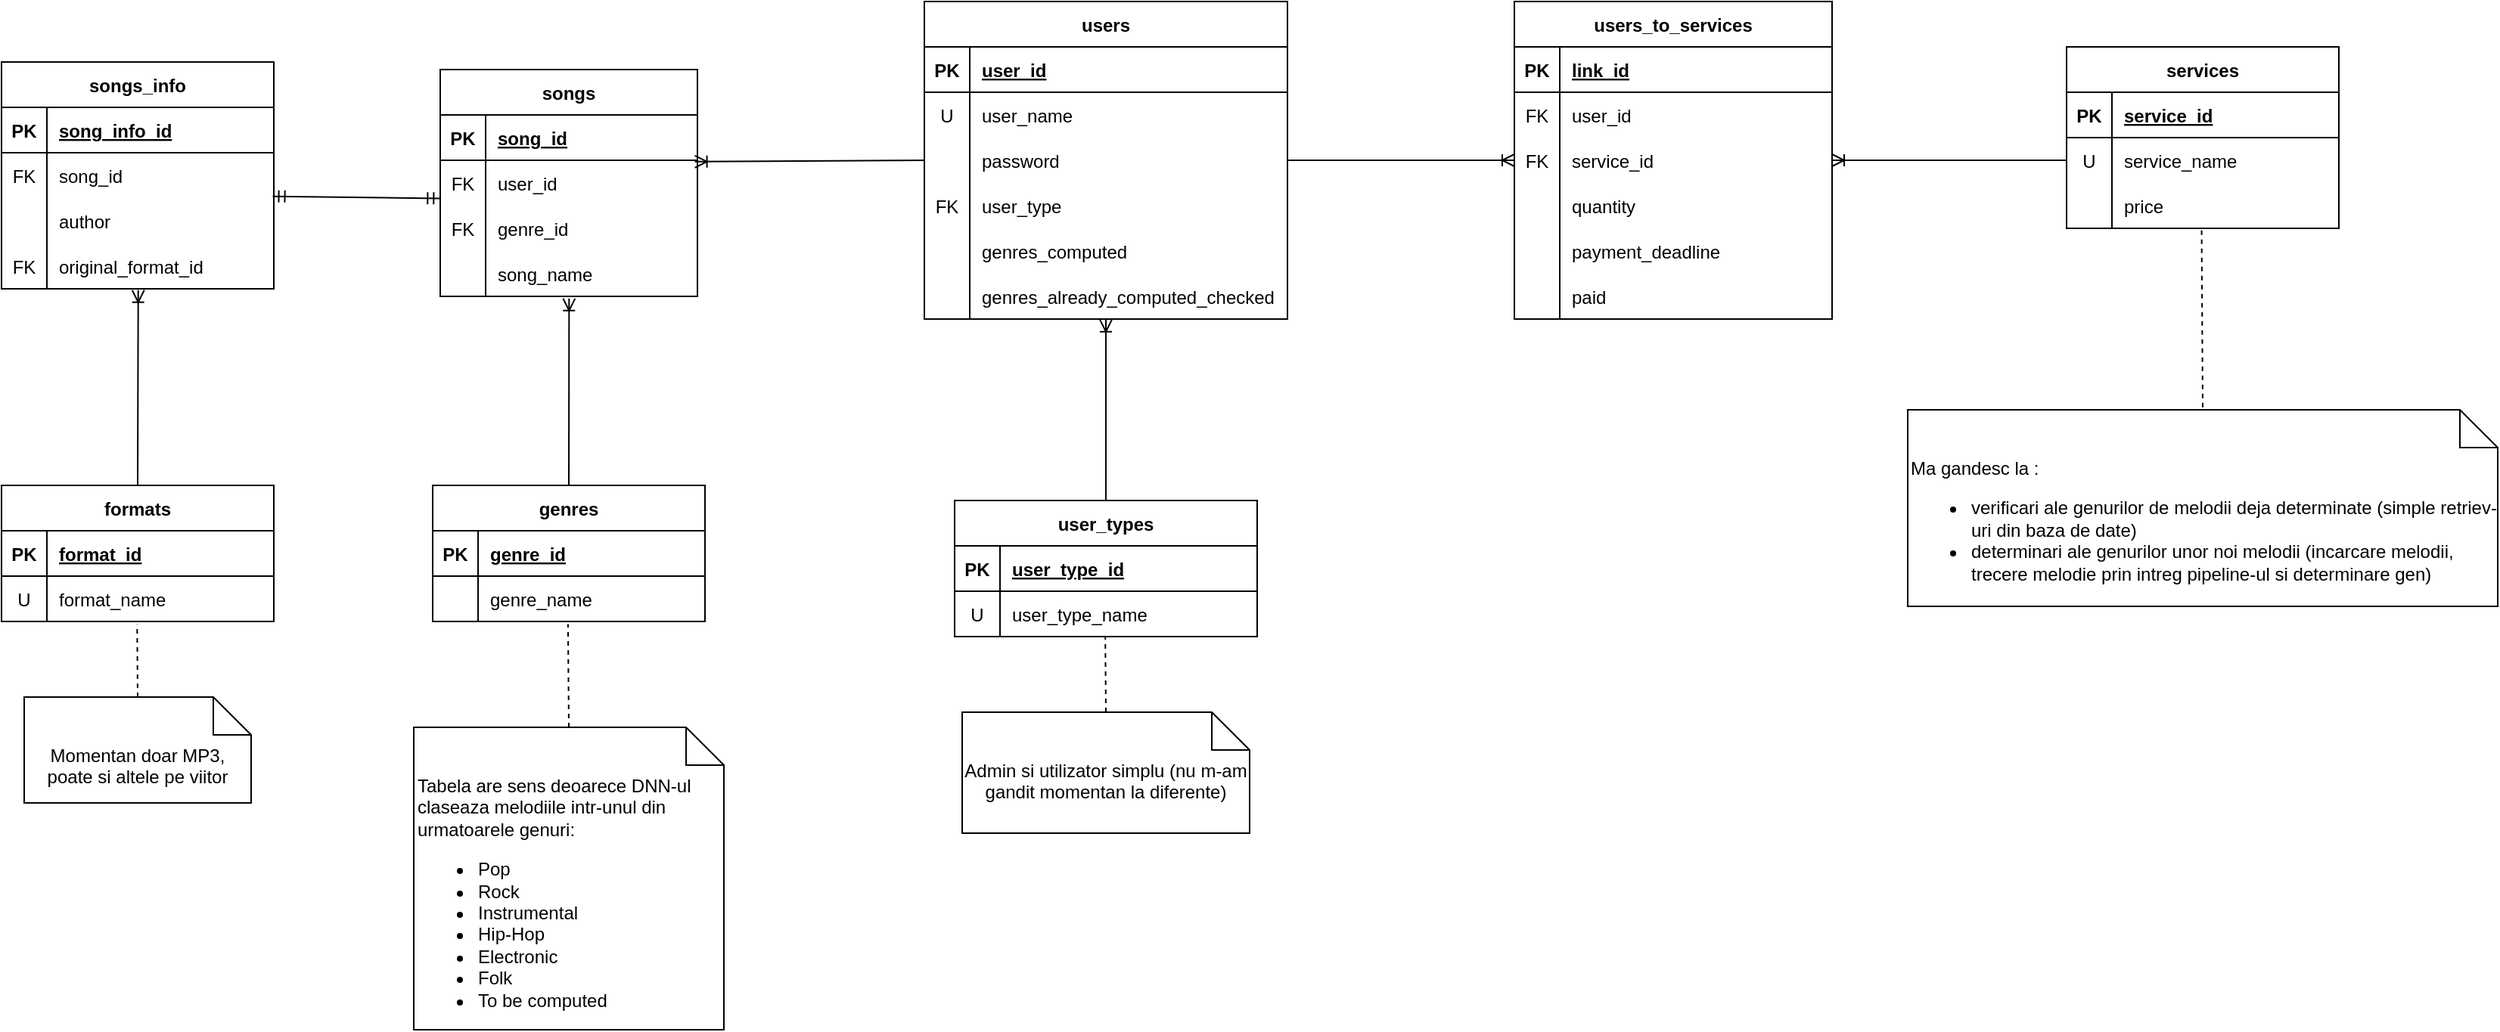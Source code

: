<mxfile version="20.3.0" type="device"><diagram id="JMRJf9_zmXAl0gdmC9HU" name="Page-1"><mxGraphModel dx="1637" dy="738" grid="1" gridSize="10" guides="1" tooltips="1" connect="1" arrows="1" fold="1" page="0" pageScale="1" pageWidth="850" pageHeight="1100" math="0" shadow="0"><root><mxCell id="0"/><mxCell id="1" parent="0"/><mxCell id="nelAM0pj2nISIEbqVfaM-6" value="users" style="shape=table;startSize=30;container=1;collapsible=1;childLayout=tableLayout;fixedRows=1;rowLines=0;fontStyle=1;align=center;resizeLast=1;" parent="1" vertex="1"><mxGeometry x="360" y="230" width="240" height="210" as="geometry"/></mxCell><mxCell id="nelAM0pj2nISIEbqVfaM-7" value="" style="shape=tableRow;horizontal=0;startSize=0;swimlaneHead=0;swimlaneBody=0;fillColor=none;collapsible=0;dropTarget=0;points=[[0,0.5],[1,0.5]];portConstraint=eastwest;top=0;left=0;right=0;bottom=1;" parent="nelAM0pj2nISIEbqVfaM-6" vertex="1"><mxGeometry y="30" width="240" height="30" as="geometry"/></mxCell><mxCell id="nelAM0pj2nISIEbqVfaM-8" value="PK" style="shape=partialRectangle;connectable=0;fillColor=none;top=0;left=0;bottom=0;right=0;fontStyle=1;overflow=hidden;" parent="nelAM0pj2nISIEbqVfaM-7" vertex="1"><mxGeometry width="30" height="30" as="geometry"><mxRectangle width="30" height="30" as="alternateBounds"/></mxGeometry></mxCell><mxCell id="nelAM0pj2nISIEbqVfaM-9" value="user_id" style="shape=partialRectangle;connectable=0;fillColor=none;top=0;left=0;bottom=0;right=0;align=left;spacingLeft=6;fontStyle=5;overflow=hidden;" parent="nelAM0pj2nISIEbqVfaM-7" vertex="1"><mxGeometry x="30" width="210" height="30" as="geometry"><mxRectangle width="210" height="30" as="alternateBounds"/></mxGeometry></mxCell><mxCell id="nelAM0pj2nISIEbqVfaM-10" value="" style="shape=tableRow;horizontal=0;startSize=0;swimlaneHead=0;swimlaneBody=0;fillColor=none;collapsible=0;dropTarget=0;points=[[0,0.5],[1,0.5]];portConstraint=eastwest;top=0;left=0;right=0;bottom=0;" parent="nelAM0pj2nISIEbqVfaM-6" vertex="1"><mxGeometry y="60" width="240" height="30" as="geometry"/></mxCell><mxCell id="nelAM0pj2nISIEbqVfaM-11" value="U" style="shape=partialRectangle;connectable=0;fillColor=none;top=0;left=0;bottom=0;right=0;editable=1;overflow=hidden;" parent="nelAM0pj2nISIEbqVfaM-10" vertex="1"><mxGeometry width="30" height="30" as="geometry"><mxRectangle width="30" height="30" as="alternateBounds"/></mxGeometry></mxCell><mxCell id="nelAM0pj2nISIEbqVfaM-12" value="user_name" style="shape=partialRectangle;connectable=0;fillColor=none;top=0;left=0;bottom=0;right=0;align=left;spacingLeft=6;overflow=hidden;" parent="nelAM0pj2nISIEbqVfaM-10" vertex="1"><mxGeometry x="30" width="210" height="30" as="geometry"><mxRectangle width="210" height="30" as="alternateBounds"/></mxGeometry></mxCell><mxCell id="nelAM0pj2nISIEbqVfaM-13" value="" style="shape=tableRow;horizontal=0;startSize=0;swimlaneHead=0;swimlaneBody=0;fillColor=none;collapsible=0;dropTarget=0;points=[[0,0.5],[1,0.5]];portConstraint=eastwest;top=0;left=0;right=0;bottom=0;" parent="nelAM0pj2nISIEbqVfaM-6" vertex="1"><mxGeometry y="90" width="240" height="30" as="geometry"/></mxCell><mxCell id="nelAM0pj2nISIEbqVfaM-14" value="" style="shape=partialRectangle;connectable=0;fillColor=none;top=0;left=0;bottom=0;right=0;editable=1;overflow=hidden;" parent="nelAM0pj2nISIEbqVfaM-13" vertex="1"><mxGeometry width="30" height="30" as="geometry"><mxRectangle width="30" height="30" as="alternateBounds"/></mxGeometry></mxCell><mxCell id="nelAM0pj2nISIEbqVfaM-15" value="password" style="shape=partialRectangle;connectable=0;fillColor=none;top=0;left=0;bottom=0;right=0;align=left;spacingLeft=6;overflow=hidden;" parent="nelAM0pj2nISIEbqVfaM-13" vertex="1"><mxGeometry x="30" width="210" height="30" as="geometry"><mxRectangle width="210" height="30" as="alternateBounds"/></mxGeometry></mxCell><mxCell id="nelAM0pj2nISIEbqVfaM-16" value="" style="shape=tableRow;horizontal=0;startSize=0;swimlaneHead=0;swimlaneBody=0;fillColor=none;collapsible=0;dropTarget=0;points=[[0,0.5],[1,0.5]];portConstraint=eastwest;top=0;left=0;right=0;bottom=0;" parent="nelAM0pj2nISIEbqVfaM-6" vertex="1"><mxGeometry y="120" width="240" height="30" as="geometry"/></mxCell><mxCell id="nelAM0pj2nISIEbqVfaM-17" value="FK" style="shape=partialRectangle;connectable=0;fillColor=none;top=0;left=0;bottom=0;right=0;editable=1;overflow=hidden;" parent="nelAM0pj2nISIEbqVfaM-16" vertex="1"><mxGeometry width="30" height="30" as="geometry"><mxRectangle width="30" height="30" as="alternateBounds"/></mxGeometry></mxCell><mxCell id="nelAM0pj2nISIEbqVfaM-18" value="user_type" style="shape=partialRectangle;connectable=0;fillColor=none;top=0;left=0;bottom=0;right=0;align=left;spacingLeft=6;overflow=hidden;" parent="nelAM0pj2nISIEbqVfaM-16" vertex="1"><mxGeometry x="30" width="210" height="30" as="geometry"><mxRectangle width="210" height="30" as="alternateBounds"/></mxGeometry></mxCell><mxCell id="nelAM0pj2nISIEbqVfaM-51" value="" style="shape=tableRow;horizontal=0;startSize=0;swimlaneHead=0;swimlaneBody=0;fillColor=none;collapsible=0;dropTarget=0;points=[[0,0.5],[1,0.5]];portConstraint=eastwest;top=0;left=0;right=0;bottom=0;" parent="nelAM0pj2nISIEbqVfaM-6" vertex="1"><mxGeometry y="150" width="240" height="30" as="geometry"/></mxCell><mxCell id="nelAM0pj2nISIEbqVfaM-52" value="" style="shape=partialRectangle;connectable=0;fillColor=none;top=0;left=0;bottom=0;right=0;fontStyle=0;overflow=hidden;" parent="nelAM0pj2nISIEbqVfaM-51" vertex="1"><mxGeometry width="30" height="30" as="geometry"><mxRectangle width="30" height="30" as="alternateBounds"/></mxGeometry></mxCell><mxCell id="nelAM0pj2nISIEbqVfaM-53" value="genres_computed" style="shape=partialRectangle;connectable=0;fillColor=none;top=0;left=0;bottom=0;right=0;align=left;spacingLeft=6;fontStyle=0;overflow=hidden;" parent="nelAM0pj2nISIEbqVfaM-51" vertex="1"><mxGeometry x="30" width="210" height="30" as="geometry"><mxRectangle width="210" height="30" as="alternateBounds"/></mxGeometry></mxCell><mxCell id="nelAM0pj2nISIEbqVfaM-56" value="" style="shape=tableRow;horizontal=0;startSize=0;swimlaneHead=0;swimlaneBody=0;fillColor=none;collapsible=0;dropTarget=0;points=[[0,0.5],[1,0.5]];portConstraint=eastwest;top=0;left=0;right=0;bottom=0;" parent="nelAM0pj2nISIEbqVfaM-6" vertex="1"><mxGeometry y="180" width="240" height="30" as="geometry"/></mxCell><mxCell id="nelAM0pj2nISIEbqVfaM-57" value="" style="shape=partialRectangle;connectable=0;fillColor=none;top=0;left=0;bottom=0;right=0;fontStyle=0;overflow=hidden;" parent="nelAM0pj2nISIEbqVfaM-56" vertex="1"><mxGeometry width="30" height="30" as="geometry"><mxRectangle width="30" height="30" as="alternateBounds"/></mxGeometry></mxCell><mxCell id="nelAM0pj2nISIEbqVfaM-58" value="genres_already_computed_checked" style="shape=partialRectangle;connectable=0;fillColor=none;top=0;left=0;bottom=0;right=0;align=left;spacingLeft=6;fontStyle=0;overflow=hidden;" parent="nelAM0pj2nISIEbqVfaM-56" vertex="1"><mxGeometry x="30" width="210" height="30" as="geometry"><mxRectangle width="210" height="30" as="alternateBounds"/></mxGeometry></mxCell><mxCell id="nelAM0pj2nISIEbqVfaM-19" value="user_types" style="shape=table;startSize=30;container=1;collapsible=1;childLayout=tableLayout;fixedRows=1;rowLines=0;fontStyle=1;align=center;resizeLast=1;" parent="1" vertex="1"><mxGeometry x="380" y="560" width="200" height="90" as="geometry"/></mxCell><mxCell id="nelAM0pj2nISIEbqVfaM-20" value="" style="shape=tableRow;horizontal=0;startSize=0;swimlaneHead=0;swimlaneBody=0;fillColor=none;collapsible=0;dropTarget=0;points=[[0,0.5],[1,0.5]];portConstraint=eastwest;top=0;left=0;right=0;bottom=1;" parent="nelAM0pj2nISIEbqVfaM-19" vertex="1"><mxGeometry y="30" width="200" height="30" as="geometry"/></mxCell><mxCell id="nelAM0pj2nISIEbqVfaM-21" value="PK" style="shape=partialRectangle;connectable=0;fillColor=none;top=0;left=0;bottom=0;right=0;fontStyle=1;overflow=hidden;" parent="nelAM0pj2nISIEbqVfaM-20" vertex="1"><mxGeometry width="30" height="30" as="geometry"><mxRectangle width="30" height="30" as="alternateBounds"/></mxGeometry></mxCell><mxCell id="nelAM0pj2nISIEbqVfaM-22" value="user_type_id" style="shape=partialRectangle;connectable=0;fillColor=none;top=0;left=0;bottom=0;right=0;align=left;spacingLeft=6;fontStyle=5;overflow=hidden;" parent="nelAM0pj2nISIEbqVfaM-20" vertex="1"><mxGeometry x="30" width="170" height="30" as="geometry"><mxRectangle width="170" height="30" as="alternateBounds"/></mxGeometry></mxCell><mxCell id="nelAM0pj2nISIEbqVfaM-23" value="" style="shape=tableRow;horizontal=0;startSize=0;swimlaneHead=0;swimlaneBody=0;fillColor=none;collapsible=0;dropTarget=0;points=[[0,0.5],[1,0.5]];portConstraint=eastwest;top=0;left=0;right=0;bottom=0;" parent="nelAM0pj2nISIEbqVfaM-19" vertex="1"><mxGeometry y="60" width="200" height="30" as="geometry"/></mxCell><mxCell id="nelAM0pj2nISIEbqVfaM-24" value="U" style="shape=partialRectangle;connectable=0;fillColor=none;top=0;left=0;bottom=0;right=0;editable=1;overflow=hidden;" parent="nelAM0pj2nISIEbqVfaM-23" vertex="1"><mxGeometry width="30" height="30" as="geometry"><mxRectangle width="30" height="30" as="alternateBounds"/></mxGeometry></mxCell><mxCell id="nelAM0pj2nISIEbqVfaM-25" value="user_type_name" style="shape=partialRectangle;connectable=0;fillColor=none;top=0;left=0;bottom=0;right=0;align=left;spacingLeft=6;overflow=hidden;" parent="nelAM0pj2nISIEbqVfaM-23" vertex="1"><mxGeometry x="30" width="170" height="30" as="geometry"><mxRectangle width="170" height="30" as="alternateBounds"/></mxGeometry></mxCell><mxCell id="nelAM0pj2nISIEbqVfaM-35" value="songs" style="shape=table;startSize=30;container=1;collapsible=1;childLayout=tableLayout;fixedRows=1;rowLines=0;fontStyle=1;align=center;resizeLast=1;" parent="1" vertex="1"><mxGeometry x="40" y="275" width="170" height="150" as="geometry"/></mxCell><mxCell id="nelAM0pj2nISIEbqVfaM-36" value="" style="shape=tableRow;horizontal=0;startSize=0;swimlaneHead=0;swimlaneBody=0;fillColor=none;collapsible=0;dropTarget=0;points=[[0,0.5],[1,0.5]];portConstraint=eastwest;top=0;left=0;right=0;bottom=1;" parent="nelAM0pj2nISIEbqVfaM-35" vertex="1"><mxGeometry y="30" width="170" height="30" as="geometry"/></mxCell><mxCell id="nelAM0pj2nISIEbqVfaM-37" value="PK" style="shape=partialRectangle;connectable=0;fillColor=none;top=0;left=0;bottom=0;right=0;fontStyle=1;overflow=hidden;" parent="nelAM0pj2nISIEbqVfaM-36" vertex="1"><mxGeometry width="30.0" height="30" as="geometry"><mxRectangle width="30.0" height="30" as="alternateBounds"/></mxGeometry></mxCell><mxCell id="nelAM0pj2nISIEbqVfaM-38" value="song_id" style="shape=partialRectangle;connectable=0;fillColor=none;top=0;left=0;bottom=0;right=0;align=left;spacingLeft=6;fontStyle=5;overflow=hidden;" parent="nelAM0pj2nISIEbqVfaM-36" vertex="1"><mxGeometry x="30.0" width="140.0" height="30" as="geometry"><mxRectangle width="140.0" height="30" as="alternateBounds"/></mxGeometry></mxCell><mxCell id="nelAM0pj2nISIEbqVfaM-45" value="" style="shape=tableRow;horizontal=0;startSize=0;swimlaneHead=0;swimlaneBody=0;fillColor=none;collapsible=0;dropTarget=0;points=[[0,0.5],[1,0.5]];portConstraint=eastwest;top=0;left=0;right=0;bottom=0;" parent="nelAM0pj2nISIEbqVfaM-35" vertex="1"><mxGeometry y="60" width="170" height="30" as="geometry"/></mxCell><mxCell id="nelAM0pj2nISIEbqVfaM-46" value="FK" style="shape=partialRectangle;connectable=0;fillColor=none;top=0;left=0;bottom=0;right=0;editable=1;overflow=hidden;" parent="nelAM0pj2nISIEbqVfaM-45" vertex="1"><mxGeometry width="30.0" height="30" as="geometry"><mxRectangle width="30.0" height="30" as="alternateBounds"/></mxGeometry></mxCell><mxCell id="nelAM0pj2nISIEbqVfaM-47" value="user_id" style="shape=partialRectangle;connectable=0;fillColor=none;top=0;left=0;bottom=0;right=0;align=left;spacingLeft=6;overflow=hidden;" parent="nelAM0pj2nISIEbqVfaM-45" vertex="1"><mxGeometry x="30.0" width="140.0" height="30" as="geometry"><mxRectangle width="140.0" height="30" as="alternateBounds"/></mxGeometry></mxCell><mxCell id="nelAM0pj2nISIEbqVfaM-42" value="" style="shape=tableRow;horizontal=0;startSize=0;swimlaneHead=0;swimlaneBody=0;fillColor=none;collapsible=0;dropTarget=0;points=[[0,0.5],[1,0.5]];portConstraint=eastwest;top=0;left=0;right=0;bottom=0;" parent="nelAM0pj2nISIEbqVfaM-35" vertex="1"><mxGeometry y="90" width="170" height="30" as="geometry"/></mxCell><mxCell id="nelAM0pj2nISIEbqVfaM-43" value="FK" style="shape=partialRectangle;connectable=0;fillColor=none;top=0;left=0;bottom=0;right=0;editable=1;overflow=hidden;" parent="nelAM0pj2nISIEbqVfaM-42" vertex="1"><mxGeometry width="30.0" height="30" as="geometry"><mxRectangle width="30.0" height="30" as="alternateBounds"/></mxGeometry></mxCell><mxCell id="nelAM0pj2nISIEbqVfaM-44" value="genre_id" style="shape=partialRectangle;connectable=0;fillColor=none;top=0;left=0;bottom=0;right=0;align=left;spacingLeft=6;overflow=hidden;" parent="nelAM0pj2nISIEbqVfaM-42" vertex="1"><mxGeometry x="30.0" width="140.0" height="30" as="geometry"><mxRectangle width="140.0" height="30" as="alternateBounds"/></mxGeometry></mxCell><mxCell id="RKhGd6RYZATjpwCKj3M9-16" value="" style="shape=tableRow;horizontal=0;startSize=0;swimlaneHead=0;swimlaneBody=0;fillColor=none;collapsible=0;dropTarget=0;points=[[0,0.5],[1,0.5]];portConstraint=eastwest;top=0;left=0;right=0;bottom=0;" parent="nelAM0pj2nISIEbqVfaM-35" vertex="1"><mxGeometry y="120" width="170" height="30" as="geometry"/></mxCell><mxCell id="RKhGd6RYZATjpwCKj3M9-17" value="   " style="shape=partialRectangle;connectable=0;fillColor=none;top=0;left=0;bottom=0;right=0;fontStyle=0;overflow=hidden;" parent="RKhGd6RYZATjpwCKj3M9-16" vertex="1"><mxGeometry width="30.0" height="30" as="geometry"><mxRectangle width="30.0" height="30" as="alternateBounds"/></mxGeometry></mxCell><mxCell id="RKhGd6RYZATjpwCKj3M9-18" value="song_name" style="shape=partialRectangle;connectable=0;fillColor=none;top=0;left=0;bottom=0;right=0;align=left;spacingLeft=6;fontStyle=0;overflow=hidden;" parent="RKhGd6RYZATjpwCKj3M9-16" vertex="1"><mxGeometry x="30.0" width="140.0" height="30" as="geometry"><mxRectangle width="140.0" height="30" as="alternateBounds"/></mxGeometry></mxCell><mxCell id="nelAM0pj2nISIEbqVfaM-59" value="genres" style="shape=table;startSize=30;container=1;collapsible=1;childLayout=tableLayout;fixedRows=1;rowLines=0;fontStyle=1;align=center;resizeLast=1;" parent="1" vertex="1"><mxGeometry x="35" y="550" width="180" height="90" as="geometry"/></mxCell><mxCell id="nelAM0pj2nISIEbqVfaM-60" value="" style="shape=tableRow;horizontal=0;startSize=0;swimlaneHead=0;swimlaneBody=0;fillColor=none;collapsible=0;dropTarget=0;points=[[0,0.5],[1,0.5]];portConstraint=eastwest;top=0;left=0;right=0;bottom=1;" parent="nelAM0pj2nISIEbqVfaM-59" vertex="1"><mxGeometry y="30" width="180" height="30" as="geometry"/></mxCell><mxCell id="nelAM0pj2nISIEbqVfaM-61" value="PK" style="shape=partialRectangle;connectable=0;fillColor=none;top=0;left=0;bottom=0;right=0;fontStyle=1;overflow=hidden;" parent="nelAM0pj2nISIEbqVfaM-60" vertex="1"><mxGeometry width="30" height="30" as="geometry"><mxRectangle width="30" height="30" as="alternateBounds"/></mxGeometry></mxCell><mxCell id="nelAM0pj2nISIEbqVfaM-62" value="genre_id" style="shape=partialRectangle;connectable=0;fillColor=none;top=0;left=0;bottom=0;right=0;align=left;spacingLeft=6;fontStyle=5;overflow=hidden;" parent="nelAM0pj2nISIEbqVfaM-60" vertex="1"><mxGeometry x="30" width="150" height="30" as="geometry"><mxRectangle width="150" height="30" as="alternateBounds"/></mxGeometry></mxCell><mxCell id="nelAM0pj2nISIEbqVfaM-63" value="" style="shape=tableRow;horizontal=0;startSize=0;swimlaneHead=0;swimlaneBody=0;fillColor=none;collapsible=0;dropTarget=0;points=[[0,0.5],[1,0.5]];portConstraint=eastwest;top=0;left=0;right=0;bottom=0;" parent="nelAM0pj2nISIEbqVfaM-59" vertex="1"><mxGeometry y="60" width="180" height="30" as="geometry"/></mxCell><mxCell id="nelAM0pj2nISIEbqVfaM-64" value="" style="shape=partialRectangle;connectable=0;fillColor=none;top=0;left=0;bottom=0;right=0;editable=1;overflow=hidden;" parent="nelAM0pj2nISIEbqVfaM-63" vertex="1"><mxGeometry width="30" height="30" as="geometry"><mxRectangle width="30" height="30" as="alternateBounds"/></mxGeometry></mxCell><mxCell id="nelAM0pj2nISIEbqVfaM-65" value="genre_name" style="shape=partialRectangle;connectable=0;fillColor=none;top=0;left=0;bottom=0;right=0;align=left;spacingLeft=6;overflow=hidden;" parent="nelAM0pj2nISIEbqVfaM-63" vertex="1"><mxGeometry x="30" width="150" height="30" as="geometry"><mxRectangle width="150" height="30" as="alternateBounds"/></mxGeometry></mxCell><mxCell id="nelAM0pj2nISIEbqVfaM-72" value="" style="fontSize=12;html=1;endArrow=ERoneToMany;rounded=0;exitX=0.5;exitY=0;exitDx=0;exitDy=0;entryX=0.501;entryY=1.047;entryDx=0;entryDy=0;entryPerimeter=0;" parent="1" source="nelAM0pj2nISIEbqVfaM-59" target="RKhGd6RYZATjpwCKj3M9-16" edge="1"><mxGeometry width="100" height="100" relative="1" as="geometry"><mxPoint x="380" y="540" as="sourcePoint"/><mxPoint x="-10" y="470" as="targetPoint"/></mxGeometry></mxCell><mxCell id="nelAM0pj2nISIEbqVfaM-73" value="" style="fontSize=12;html=1;endArrow=ERoneToMany;rounded=0;entryX=0.99;entryY=0.03;entryDx=0;entryDy=0;exitX=0;exitY=0.5;exitDx=0;exitDy=0;entryPerimeter=0;" parent="1" source="nelAM0pj2nISIEbqVfaM-13" target="nelAM0pj2nISIEbqVfaM-45" edge="1"><mxGeometry width="100" height="100" relative="1" as="geometry"><mxPoint x="380" y="540" as="sourcePoint"/><mxPoint x="200" y="365.0" as="targetPoint"/></mxGeometry></mxCell><mxCell id="nelAM0pj2nISIEbqVfaM-74" value="" style="fontSize=12;html=1;endArrow=ERoneToMany;rounded=0;entryX=0.5;entryY=1.011;entryDx=0;entryDy=0;exitX=0.5;exitY=0;exitDx=0;exitDy=0;entryPerimeter=0;" parent="1" source="nelAM0pj2nISIEbqVfaM-19" target="nelAM0pj2nISIEbqVfaM-56" edge="1"><mxGeometry width="100" height="100" relative="1" as="geometry"><mxPoint x="370" y="345" as="sourcePoint"/><mxPoint x="210" y="345" as="targetPoint"/></mxGeometry></mxCell><mxCell id="RKhGd6RYZATjpwCKj3M9-5" value="songs_info" style="shape=table;startSize=30;container=1;collapsible=1;childLayout=tableLayout;fixedRows=1;rowLines=0;fontStyle=1;align=center;resizeLast=1;" parent="1" vertex="1"><mxGeometry x="-250" y="270" width="180" height="150" as="geometry"/></mxCell><mxCell id="RKhGd6RYZATjpwCKj3M9-6" value="" style="shape=tableRow;horizontal=0;startSize=0;swimlaneHead=0;swimlaneBody=0;fillColor=none;collapsible=0;dropTarget=0;points=[[0,0.5],[1,0.5]];portConstraint=eastwest;top=0;left=0;right=0;bottom=1;" parent="RKhGd6RYZATjpwCKj3M9-5" vertex="1"><mxGeometry y="30" width="180" height="30" as="geometry"/></mxCell><mxCell id="RKhGd6RYZATjpwCKj3M9-7" value="PK" style="shape=partialRectangle;connectable=0;fillColor=none;top=0;left=0;bottom=0;right=0;fontStyle=1;overflow=hidden;" parent="RKhGd6RYZATjpwCKj3M9-6" vertex="1"><mxGeometry width="30" height="30" as="geometry"><mxRectangle width="30" height="30" as="alternateBounds"/></mxGeometry></mxCell><mxCell id="RKhGd6RYZATjpwCKj3M9-8" value="song_info_id" style="shape=partialRectangle;connectable=0;fillColor=none;top=0;left=0;bottom=0;right=0;align=left;spacingLeft=6;fontStyle=5;overflow=hidden;" parent="RKhGd6RYZATjpwCKj3M9-6" vertex="1"><mxGeometry x="30" width="150" height="30" as="geometry"><mxRectangle width="150" height="30" as="alternateBounds"/></mxGeometry></mxCell><mxCell id="RKhGd6RYZATjpwCKj3M9-9" value="" style="shape=tableRow;horizontal=0;startSize=0;swimlaneHead=0;swimlaneBody=0;fillColor=none;collapsible=0;dropTarget=0;points=[[0,0.5],[1,0.5]];portConstraint=eastwest;top=0;left=0;right=0;bottom=0;" parent="RKhGd6RYZATjpwCKj3M9-5" vertex="1"><mxGeometry y="60" width="180" height="30" as="geometry"/></mxCell><mxCell id="RKhGd6RYZATjpwCKj3M9-10" value="FK" style="shape=partialRectangle;connectable=0;fillColor=none;top=0;left=0;bottom=0;right=0;editable=1;overflow=hidden;" parent="RKhGd6RYZATjpwCKj3M9-9" vertex="1"><mxGeometry width="30" height="30" as="geometry"><mxRectangle width="30" height="30" as="alternateBounds"/></mxGeometry></mxCell><mxCell id="RKhGd6RYZATjpwCKj3M9-11" value="song_id" style="shape=partialRectangle;connectable=0;fillColor=none;top=0;left=0;bottom=0;right=0;align=left;spacingLeft=6;overflow=hidden;" parent="RKhGd6RYZATjpwCKj3M9-9" vertex="1"><mxGeometry x="30" width="150" height="30" as="geometry"><mxRectangle width="150" height="30" as="alternateBounds"/></mxGeometry></mxCell><mxCell id="RKhGd6RYZATjpwCKj3M9-2" value="" style="shape=tableRow;horizontal=0;startSize=0;swimlaneHead=0;swimlaneBody=0;fillColor=none;collapsible=0;dropTarget=0;points=[[0,0.5],[1,0.5]];portConstraint=eastwest;top=0;left=0;right=0;bottom=0;" parent="RKhGd6RYZATjpwCKj3M9-5" vertex="1"><mxGeometry y="90" width="180" height="30" as="geometry"/></mxCell><mxCell id="RKhGd6RYZATjpwCKj3M9-3" value="" style="shape=partialRectangle;connectable=0;fillColor=none;top=0;left=0;bottom=0;right=0;fontStyle=0;overflow=hidden;" parent="RKhGd6RYZATjpwCKj3M9-2" vertex="1"><mxGeometry width="30" height="30" as="geometry"><mxRectangle width="30" height="30" as="alternateBounds"/></mxGeometry></mxCell><mxCell id="RKhGd6RYZATjpwCKj3M9-4" value="author" style="shape=partialRectangle;connectable=0;fillColor=none;top=0;left=0;bottom=0;right=0;align=left;spacingLeft=6;fontStyle=0;overflow=hidden;" parent="RKhGd6RYZATjpwCKj3M9-2" vertex="1"><mxGeometry x="30" width="150" height="30" as="geometry"><mxRectangle width="150" height="30" as="alternateBounds"/></mxGeometry></mxCell><mxCell id="RKhGd6RYZATjpwCKj3M9-20" value="" style="shape=tableRow;horizontal=0;startSize=0;swimlaneHead=0;swimlaneBody=0;fillColor=none;collapsible=0;dropTarget=0;points=[[0,0.5],[1,0.5]];portConstraint=eastwest;top=0;left=0;right=0;bottom=0;" parent="RKhGd6RYZATjpwCKj3M9-5" vertex="1"><mxGeometry y="120" width="180" height="30" as="geometry"/></mxCell><mxCell id="RKhGd6RYZATjpwCKj3M9-21" value="FK" style="shape=partialRectangle;connectable=0;fillColor=none;top=0;left=0;bottom=0;right=0;fontStyle=0;overflow=hidden;" parent="RKhGd6RYZATjpwCKj3M9-20" vertex="1"><mxGeometry width="30" height="30" as="geometry"><mxRectangle width="30" height="30" as="alternateBounds"/></mxGeometry></mxCell><mxCell id="RKhGd6RYZATjpwCKj3M9-22" value="original_format_id" style="shape=partialRectangle;connectable=0;fillColor=none;top=0;left=0;bottom=0;right=0;align=left;spacingLeft=6;fontStyle=0;overflow=hidden;" parent="RKhGd6RYZATjpwCKj3M9-20" vertex="1"><mxGeometry x="30" width="150" height="30" as="geometry"><mxRectangle width="150" height="30" as="alternateBounds"/></mxGeometry></mxCell><mxCell id="RKhGd6RYZATjpwCKj3M9-24" value="" style="fontSize=12;html=1;endArrow=ERmandOne;startArrow=ERmandOne;rounded=0;entryX=-0.002;entryY=0.84;entryDx=0;entryDy=0;entryPerimeter=0;exitX=0.996;exitY=-0.039;exitDx=0;exitDy=0;exitPerimeter=0;" parent="1" source="RKhGd6RYZATjpwCKj3M9-2" target="nelAM0pj2nISIEbqVfaM-45" edge="1"><mxGeometry width="100" height="100" relative="1" as="geometry"><mxPoint x="-30" y="320" as="sourcePoint"/><mxPoint x="120" y="370" as="targetPoint"/></mxGeometry></mxCell><mxCell id="RKhGd6RYZATjpwCKj3M9-25" value="formats" style="shape=table;startSize=30;container=1;collapsible=1;childLayout=tableLayout;fixedRows=1;rowLines=0;fontStyle=1;align=center;resizeLast=1;" parent="1" vertex="1"><mxGeometry x="-250" y="550" width="180" height="90" as="geometry"/></mxCell><mxCell id="RKhGd6RYZATjpwCKj3M9-26" value="" style="shape=tableRow;horizontal=0;startSize=0;swimlaneHead=0;swimlaneBody=0;fillColor=none;collapsible=0;dropTarget=0;points=[[0,0.5],[1,0.5]];portConstraint=eastwest;top=0;left=0;right=0;bottom=1;" parent="RKhGd6RYZATjpwCKj3M9-25" vertex="1"><mxGeometry y="30" width="180" height="30" as="geometry"/></mxCell><mxCell id="RKhGd6RYZATjpwCKj3M9-27" value="PK" style="shape=partialRectangle;connectable=0;fillColor=none;top=0;left=0;bottom=0;right=0;fontStyle=1;overflow=hidden;" parent="RKhGd6RYZATjpwCKj3M9-26" vertex="1"><mxGeometry width="30" height="30" as="geometry"><mxRectangle width="30" height="30" as="alternateBounds"/></mxGeometry></mxCell><mxCell id="RKhGd6RYZATjpwCKj3M9-28" value="format_id" style="shape=partialRectangle;connectable=0;fillColor=none;top=0;left=0;bottom=0;right=0;align=left;spacingLeft=6;fontStyle=5;overflow=hidden;" parent="RKhGd6RYZATjpwCKj3M9-26" vertex="1"><mxGeometry x="30" width="150" height="30" as="geometry"><mxRectangle width="150" height="30" as="alternateBounds"/></mxGeometry></mxCell><mxCell id="RKhGd6RYZATjpwCKj3M9-29" value="" style="shape=tableRow;horizontal=0;startSize=0;swimlaneHead=0;swimlaneBody=0;fillColor=none;collapsible=0;dropTarget=0;points=[[0,0.5],[1,0.5]];portConstraint=eastwest;top=0;left=0;right=0;bottom=0;" parent="RKhGd6RYZATjpwCKj3M9-25" vertex="1"><mxGeometry y="60" width="180" height="30" as="geometry"/></mxCell><mxCell id="RKhGd6RYZATjpwCKj3M9-30" value="U" style="shape=partialRectangle;connectable=0;fillColor=none;top=0;left=0;bottom=0;right=0;editable=1;overflow=hidden;" parent="RKhGd6RYZATjpwCKj3M9-29" vertex="1"><mxGeometry width="30" height="30" as="geometry"><mxRectangle width="30" height="30" as="alternateBounds"/></mxGeometry></mxCell><mxCell id="RKhGd6RYZATjpwCKj3M9-31" value="format_name" style="shape=partialRectangle;connectable=0;fillColor=none;top=0;left=0;bottom=0;right=0;align=left;spacingLeft=6;overflow=hidden;" parent="RKhGd6RYZATjpwCKj3M9-29" vertex="1"><mxGeometry x="30" width="150" height="30" as="geometry"><mxRectangle width="150" height="30" as="alternateBounds"/></mxGeometry></mxCell><mxCell id="RKhGd6RYZATjpwCKj3M9-39" value="" style="fontSize=12;html=1;endArrow=ERoneToMany;rounded=0;exitX=0.5;exitY=0;exitDx=0;exitDy=0;entryX=0.502;entryY=1.03;entryDx=0;entryDy=0;entryPerimeter=0;" parent="1" source="RKhGd6RYZATjpwCKj3M9-25" target="RKhGd6RYZATjpwCKj3M9-20" edge="1"><mxGeometry width="100" height="100" relative="1" as="geometry"><mxPoint x="135" y="560" as="sourcePoint"/><mxPoint x="135.17" y="436.41" as="targetPoint"/></mxGeometry></mxCell><mxCell id="RKhGd6RYZATjpwCKj3M9-40" value="services" style="shape=table;startSize=30;container=1;collapsible=1;childLayout=tableLayout;fixedRows=1;rowLines=0;fontStyle=1;align=center;resizeLast=1;" parent="1" vertex="1"><mxGeometry x="1115" y="260" width="180" height="120" as="geometry"/></mxCell><mxCell id="RKhGd6RYZATjpwCKj3M9-41" value="" style="shape=tableRow;horizontal=0;startSize=0;swimlaneHead=0;swimlaneBody=0;fillColor=none;collapsible=0;dropTarget=0;points=[[0,0.5],[1,0.5]];portConstraint=eastwest;top=0;left=0;right=0;bottom=1;" parent="RKhGd6RYZATjpwCKj3M9-40" vertex="1"><mxGeometry y="30" width="180" height="30" as="geometry"/></mxCell><mxCell id="RKhGd6RYZATjpwCKj3M9-42" value="PK" style="shape=partialRectangle;connectable=0;fillColor=none;top=0;left=0;bottom=0;right=0;fontStyle=1;overflow=hidden;" parent="RKhGd6RYZATjpwCKj3M9-41" vertex="1"><mxGeometry width="30" height="30" as="geometry"><mxRectangle width="30" height="30" as="alternateBounds"/></mxGeometry></mxCell><mxCell id="RKhGd6RYZATjpwCKj3M9-43" value="service_id" style="shape=partialRectangle;connectable=0;fillColor=none;top=0;left=0;bottom=0;right=0;align=left;spacingLeft=6;fontStyle=5;overflow=hidden;" parent="RKhGd6RYZATjpwCKj3M9-41" vertex="1"><mxGeometry x="30" width="150" height="30" as="geometry"><mxRectangle width="150" height="30" as="alternateBounds"/></mxGeometry></mxCell><mxCell id="RKhGd6RYZATjpwCKj3M9-44" value="" style="shape=tableRow;horizontal=0;startSize=0;swimlaneHead=0;swimlaneBody=0;fillColor=none;collapsible=0;dropTarget=0;points=[[0,0.5],[1,0.5]];portConstraint=eastwest;top=0;left=0;right=0;bottom=0;" parent="RKhGd6RYZATjpwCKj3M9-40" vertex="1"><mxGeometry y="60" width="180" height="30" as="geometry"/></mxCell><mxCell id="RKhGd6RYZATjpwCKj3M9-45" value="U" style="shape=partialRectangle;connectable=0;fillColor=none;top=0;left=0;bottom=0;right=0;editable=1;overflow=hidden;" parent="RKhGd6RYZATjpwCKj3M9-44" vertex="1"><mxGeometry width="30" height="30" as="geometry"><mxRectangle width="30" height="30" as="alternateBounds"/></mxGeometry></mxCell><mxCell id="RKhGd6RYZATjpwCKj3M9-46" value="service_name" style="shape=partialRectangle;connectable=0;fillColor=none;top=0;left=0;bottom=0;right=0;align=left;spacingLeft=6;overflow=hidden;" parent="RKhGd6RYZATjpwCKj3M9-44" vertex="1"><mxGeometry x="30" width="150" height="30" as="geometry"><mxRectangle width="150" height="30" as="alternateBounds"/></mxGeometry></mxCell><mxCell id="RKhGd6RYZATjpwCKj3M9-58" value="" style="shape=tableRow;horizontal=0;startSize=0;swimlaneHead=0;swimlaneBody=0;fillColor=none;collapsible=0;dropTarget=0;points=[[0,0.5],[1,0.5]];portConstraint=eastwest;top=0;left=0;right=0;bottom=0;" parent="RKhGd6RYZATjpwCKj3M9-40" vertex="1"><mxGeometry y="90" width="180" height="30" as="geometry"/></mxCell><mxCell id="RKhGd6RYZATjpwCKj3M9-59" value="" style="shape=partialRectangle;connectable=0;fillColor=none;top=0;left=0;bottom=0;right=0;editable=1;overflow=hidden;" parent="RKhGd6RYZATjpwCKj3M9-58" vertex="1"><mxGeometry width="30" height="30" as="geometry"><mxRectangle width="30" height="30" as="alternateBounds"/></mxGeometry></mxCell><mxCell id="RKhGd6RYZATjpwCKj3M9-60" value="price" style="shape=partialRectangle;connectable=0;fillColor=none;top=0;left=0;bottom=0;right=0;align=left;spacingLeft=6;overflow=hidden;" parent="RKhGd6RYZATjpwCKj3M9-58" vertex="1"><mxGeometry x="30" width="150" height="30" as="geometry"><mxRectangle width="150" height="30" as="alternateBounds"/></mxGeometry></mxCell><mxCell id="RKhGd6RYZATjpwCKj3M9-61" value="Momentan doar MP3,&lt;br&gt;poate si altele pe viitor" style="shape=note2;boundedLbl=1;whiteSpace=wrap;html=1;size=25;verticalAlign=top;align=center;" parent="1" vertex="1"><mxGeometry x="-235" y="690" width="150" height="70" as="geometry"/></mxCell><mxCell id="RKhGd6RYZATjpwCKj3M9-63" value="Ma gandesc la :&lt;br&gt;&lt;ul&gt;&lt;li&gt;verificari ale genurilor de melodii deja determinate (simple retriev-uri din baza de date)&lt;/li&gt;&lt;li&gt;determinari ale genurilor unor noi melodii (incarcare melodii, trecere melodie prin intreg pipeline-ul si determinare gen)&lt;/li&gt;&lt;/ul&gt;" style="shape=note2;boundedLbl=1;whiteSpace=wrap;html=1;size=25;verticalAlign=top;align=left;" parent="1" vertex="1"><mxGeometry x="1010" y="500" width="390" height="130" as="geometry"/></mxCell><mxCell id="RKhGd6RYZATjpwCKj3M9-64" value="Admin si utilizator simplu (nu m-am gandit momentan la diferente)" style="shape=note2;boundedLbl=1;whiteSpace=wrap;html=1;size=25;verticalAlign=top;align=center;" parent="1" vertex="1"><mxGeometry x="385" y="700" width="190" height="80" as="geometry"/></mxCell><mxCell id="RKhGd6RYZATjpwCKj3M9-65" value="Tabela are sens deoarece DNN-ul claseaza melodiile intr-unul din urmatoarele genuri:&lt;br&gt;&lt;ul&gt;&lt;li&gt;Pop&lt;/li&gt;&lt;li&gt;Rock&lt;br&gt;&lt;/li&gt;&lt;li&gt;Instrumental&lt;/li&gt;&lt;li&gt;Hip-Hop&lt;/li&gt;&lt;li&gt;Electronic&lt;/li&gt;&lt;li&gt;Folk&lt;/li&gt;&lt;li&gt;To be computed&lt;/li&gt;&lt;/ul&gt;" style="shape=note2;boundedLbl=1;whiteSpace=wrap;html=1;size=25;verticalAlign=top;align=left;" parent="1" vertex="1"><mxGeometry x="22.5" y="710" width="205" height="200" as="geometry"/></mxCell><mxCell id="RKhGd6RYZATjpwCKj3M9-73" value="" style="endArrow=none;dashed=1;html=1;rounded=0;exitX=0.5;exitY=0;exitDx=0;exitDy=0;exitPerimeter=0;entryX=0.498;entryY=1.06;entryDx=0;entryDy=0;entryPerimeter=0;" parent="1" source="RKhGd6RYZATjpwCKj3M9-61" target="RKhGd6RYZATjpwCKj3M9-29" edge="1"><mxGeometry width="50" height="50" relative="1" as="geometry"><mxPoint x="-160" y="700" as="sourcePoint"/><mxPoint x="-110" y="650" as="targetPoint"/></mxGeometry></mxCell><mxCell id="RKhGd6RYZATjpwCKj3M9-81" value="" style="endArrow=none;dashed=1;html=1;rounded=0;exitX=0.5;exitY=0;exitDx=0;exitDy=0;exitPerimeter=0;entryX=0.497;entryY=1.06;entryDx=0;entryDy=0;entryPerimeter=0;" parent="1" source="RKhGd6RYZATjpwCKj3M9-65" target="nelAM0pj2nISIEbqVfaM-63" edge="1"><mxGeometry width="50" height="50" relative="1" as="geometry"><mxPoint x="-150" y="700" as="sourcePoint"/><mxPoint x="-150.36" y="651.8" as="targetPoint"/></mxGeometry></mxCell><mxCell id="RKhGd6RYZATjpwCKj3M9-82" value="" style="endArrow=none;dashed=1;html=1;rounded=0;exitX=0.5;exitY=0;exitDx=0;exitDy=0;exitPerimeter=0;entryX=0.498;entryY=1.02;entryDx=0;entryDy=0;entryPerimeter=0;" parent="1" source="RKhGd6RYZATjpwCKj3M9-64" target="nelAM0pj2nISIEbqVfaM-23" edge="1"><mxGeometry width="50" height="50" relative="1" as="geometry"><mxPoint x="490.54" y="728.2" as="sourcePoint"/><mxPoint x="490.0" y="660" as="targetPoint"/></mxGeometry></mxCell><mxCell id="RKhGd6RYZATjpwCKj3M9-83" value="" style="endArrow=none;dashed=1;html=1;rounded=0;exitX=0.496;exitY=1.047;exitDx=0;exitDy=0;exitPerimeter=0;entryX=0.5;entryY=0;entryDx=0;entryDy=0;entryPerimeter=0;" parent="1" source="RKhGd6RYZATjpwCKj3M9-58" target="RKhGd6RYZATjpwCKj3M9-63" edge="1"><mxGeometry width="50" height="50" relative="1" as="geometry"><mxPoint x="230" y="350" as="sourcePoint"/><mxPoint x="450" y="460" as="targetPoint"/></mxGeometry></mxCell><mxCell id="8jW3a-_bvshTZGpHeFtQ-1" value="users_to_services" style="shape=table;startSize=30;container=1;collapsible=1;childLayout=tableLayout;fixedRows=1;rowLines=0;fontStyle=1;align=center;resizeLast=1;" vertex="1" parent="1"><mxGeometry x="750" y="230" width="210" height="210" as="geometry"/></mxCell><mxCell id="8jW3a-_bvshTZGpHeFtQ-2" value="" style="shape=tableRow;horizontal=0;startSize=0;swimlaneHead=0;swimlaneBody=0;fillColor=none;collapsible=0;dropTarget=0;points=[[0,0.5],[1,0.5]];portConstraint=eastwest;top=0;left=0;right=0;bottom=1;" vertex="1" parent="8jW3a-_bvshTZGpHeFtQ-1"><mxGeometry y="30" width="210" height="30" as="geometry"/></mxCell><mxCell id="8jW3a-_bvshTZGpHeFtQ-3" value="PK" style="shape=partialRectangle;connectable=0;fillColor=none;top=0;left=0;bottom=0;right=0;fontStyle=1;overflow=hidden;" vertex="1" parent="8jW3a-_bvshTZGpHeFtQ-2"><mxGeometry width="30" height="30" as="geometry"><mxRectangle width="30" height="30" as="alternateBounds"/></mxGeometry></mxCell><mxCell id="8jW3a-_bvshTZGpHeFtQ-4" value="link_id" style="shape=partialRectangle;connectable=0;fillColor=none;top=0;left=0;bottom=0;right=0;align=left;spacingLeft=6;fontStyle=5;overflow=hidden;" vertex="1" parent="8jW3a-_bvshTZGpHeFtQ-2"><mxGeometry x="30" width="180" height="30" as="geometry"><mxRectangle width="180" height="30" as="alternateBounds"/></mxGeometry></mxCell><mxCell id="8jW3a-_bvshTZGpHeFtQ-5" value="" style="shape=tableRow;horizontal=0;startSize=0;swimlaneHead=0;swimlaneBody=0;fillColor=none;collapsible=0;dropTarget=0;points=[[0,0.5],[1,0.5]];portConstraint=eastwest;top=0;left=0;right=0;bottom=0;" vertex="1" parent="8jW3a-_bvshTZGpHeFtQ-1"><mxGeometry y="60" width="210" height="30" as="geometry"/></mxCell><mxCell id="8jW3a-_bvshTZGpHeFtQ-6" value="FK" style="shape=partialRectangle;connectable=0;fillColor=none;top=0;left=0;bottom=0;right=0;editable=1;overflow=hidden;" vertex="1" parent="8jW3a-_bvshTZGpHeFtQ-5"><mxGeometry width="30" height="30" as="geometry"><mxRectangle width="30" height="30" as="alternateBounds"/></mxGeometry></mxCell><mxCell id="8jW3a-_bvshTZGpHeFtQ-7" value="user_id" style="shape=partialRectangle;connectable=0;fillColor=none;top=0;left=0;bottom=0;right=0;align=left;spacingLeft=6;overflow=hidden;" vertex="1" parent="8jW3a-_bvshTZGpHeFtQ-5"><mxGeometry x="30" width="180" height="30" as="geometry"><mxRectangle width="180" height="30" as="alternateBounds"/></mxGeometry></mxCell><mxCell id="8jW3a-_bvshTZGpHeFtQ-8" value="" style="shape=tableRow;horizontal=0;startSize=0;swimlaneHead=0;swimlaneBody=0;fillColor=none;collapsible=0;dropTarget=0;points=[[0,0.5],[1,0.5]];portConstraint=eastwest;top=0;left=0;right=0;bottom=0;" vertex="1" parent="8jW3a-_bvshTZGpHeFtQ-1"><mxGeometry y="90" width="210" height="30" as="geometry"/></mxCell><mxCell id="8jW3a-_bvshTZGpHeFtQ-9" value="FK" style="shape=partialRectangle;connectable=0;fillColor=none;top=0;left=0;bottom=0;right=0;editable=1;overflow=hidden;" vertex="1" parent="8jW3a-_bvshTZGpHeFtQ-8"><mxGeometry width="30" height="30" as="geometry"><mxRectangle width="30" height="30" as="alternateBounds"/></mxGeometry></mxCell><mxCell id="8jW3a-_bvshTZGpHeFtQ-10" value="service_id" style="shape=partialRectangle;connectable=0;fillColor=none;top=0;left=0;bottom=0;right=0;align=left;spacingLeft=6;overflow=hidden;" vertex="1" parent="8jW3a-_bvshTZGpHeFtQ-8"><mxGeometry x="30" width="180" height="30" as="geometry"><mxRectangle width="180" height="30" as="alternateBounds"/></mxGeometry></mxCell><mxCell id="8jW3a-_bvshTZGpHeFtQ-26" value="" style="shape=tableRow;horizontal=0;startSize=0;swimlaneHead=0;swimlaneBody=0;fillColor=none;collapsible=0;dropTarget=0;points=[[0,0.5],[1,0.5]];portConstraint=eastwest;top=0;left=0;right=0;bottom=0;" vertex="1" parent="8jW3a-_bvshTZGpHeFtQ-1"><mxGeometry y="120" width="210" height="30" as="geometry"/></mxCell><mxCell id="8jW3a-_bvshTZGpHeFtQ-27" value="" style="shape=partialRectangle;connectable=0;fillColor=none;top=0;left=0;bottom=0;right=0;fontStyle=0;overflow=hidden;" vertex="1" parent="8jW3a-_bvshTZGpHeFtQ-26"><mxGeometry width="30" height="30" as="geometry"><mxRectangle width="30" height="30" as="alternateBounds"/></mxGeometry></mxCell><mxCell id="8jW3a-_bvshTZGpHeFtQ-28" value="quantity" style="shape=partialRectangle;connectable=0;fillColor=none;top=0;left=0;bottom=0;right=0;align=left;spacingLeft=6;fontStyle=0;overflow=hidden;" vertex="1" parent="8jW3a-_bvshTZGpHeFtQ-26"><mxGeometry x="30" width="180" height="30" as="geometry"><mxRectangle width="180" height="30" as="alternateBounds"/></mxGeometry></mxCell><mxCell id="8jW3a-_bvshTZGpHeFtQ-22" value="" style="shape=tableRow;horizontal=0;startSize=0;swimlaneHead=0;swimlaneBody=0;fillColor=none;collapsible=0;dropTarget=0;points=[[0,0.5],[1,0.5]];portConstraint=eastwest;top=0;left=0;right=0;bottom=0;" vertex="1" parent="8jW3a-_bvshTZGpHeFtQ-1"><mxGeometry y="150" width="210" height="30" as="geometry"/></mxCell><mxCell id="8jW3a-_bvshTZGpHeFtQ-23" value="" style="shape=partialRectangle;connectable=0;fillColor=none;top=0;left=0;bottom=0;right=0;fontStyle=0;overflow=hidden;" vertex="1" parent="8jW3a-_bvshTZGpHeFtQ-22"><mxGeometry width="30" height="30" as="geometry"><mxRectangle width="30" height="30" as="alternateBounds"/></mxGeometry></mxCell><mxCell id="8jW3a-_bvshTZGpHeFtQ-24" value="payment_deadline" style="shape=partialRectangle;connectable=0;fillColor=none;top=0;left=0;bottom=0;right=0;align=left;spacingLeft=6;fontStyle=0;overflow=hidden;" vertex="1" parent="8jW3a-_bvshTZGpHeFtQ-22"><mxGeometry x="30" width="180" height="30" as="geometry"><mxRectangle width="180" height="30" as="alternateBounds"/></mxGeometry></mxCell><mxCell id="8jW3a-_bvshTZGpHeFtQ-18" value="" style="shape=tableRow;horizontal=0;startSize=0;swimlaneHead=0;swimlaneBody=0;fillColor=none;collapsible=0;dropTarget=0;points=[[0,0.5],[1,0.5]];portConstraint=eastwest;top=0;left=0;right=0;bottom=0;" vertex="1" parent="8jW3a-_bvshTZGpHeFtQ-1"><mxGeometry y="180" width="210" height="30" as="geometry"/></mxCell><mxCell id="8jW3a-_bvshTZGpHeFtQ-19" value="" style="shape=partialRectangle;connectable=0;fillColor=none;top=0;left=0;bottom=0;right=0;fontStyle=0;overflow=hidden;" vertex="1" parent="8jW3a-_bvshTZGpHeFtQ-18"><mxGeometry width="30" height="30" as="geometry"><mxRectangle width="30" height="30" as="alternateBounds"/></mxGeometry></mxCell><mxCell id="8jW3a-_bvshTZGpHeFtQ-20" value="paid" style="shape=partialRectangle;connectable=0;fillColor=none;top=0;left=0;bottom=0;right=0;align=left;spacingLeft=6;fontStyle=0;overflow=hidden;" vertex="1" parent="8jW3a-_bvshTZGpHeFtQ-18"><mxGeometry x="30" width="180" height="30" as="geometry"><mxRectangle width="180" height="30" as="alternateBounds"/></mxGeometry></mxCell><mxCell id="8jW3a-_bvshTZGpHeFtQ-30" value="" style="edgeStyle=entityRelationEdgeStyle;fontSize=12;html=1;endArrow=ERoneToMany;rounded=0;exitX=1;exitY=0.5;exitDx=0;exitDy=0;entryX=0;entryY=0.5;entryDx=0;entryDy=0;" edge="1" parent="1" source="nelAM0pj2nISIEbqVfaM-13" target="8jW3a-_bvshTZGpHeFtQ-8"><mxGeometry width="100" height="100" relative="1" as="geometry"><mxPoint x="820" y="500" as="sourcePoint"/><mxPoint x="920" y="400" as="targetPoint"/></mxGeometry></mxCell><mxCell id="8jW3a-_bvshTZGpHeFtQ-31" value="" style="edgeStyle=entityRelationEdgeStyle;fontSize=12;html=1;endArrow=ERoneToMany;rounded=0;exitX=0;exitY=0.5;exitDx=0;exitDy=0;entryX=1;entryY=0.5;entryDx=0;entryDy=0;" edge="1" parent="1" source="RKhGd6RYZATjpwCKj3M9-44" target="8jW3a-_bvshTZGpHeFtQ-8"><mxGeometry width="100" height="100" relative="1" as="geometry"><mxPoint x="610" y="345" as="sourcePoint"/><mxPoint x="760" y="345" as="targetPoint"/></mxGeometry></mxCell></root></mxGraphModel></diagram></mxfile>